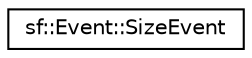 digraph "Graphical Class Hierarchy"
{
  edge [fontname="Helvetica",fontsize="10",labelfontname="Helvetica",labelfontsize="10"];
  node [fontname="Helvetica",fontsize="10",shape=record];
  rankdir="LR";
  Node0 [label="sf::Event::SizeEvent",height=0.2,width=0.4,color="black", fillcolor="white", style="filled",URL="$structsf_1_1_event_1_1_size_event.html",tooltip="Size events parameters (Resized) "];
}
